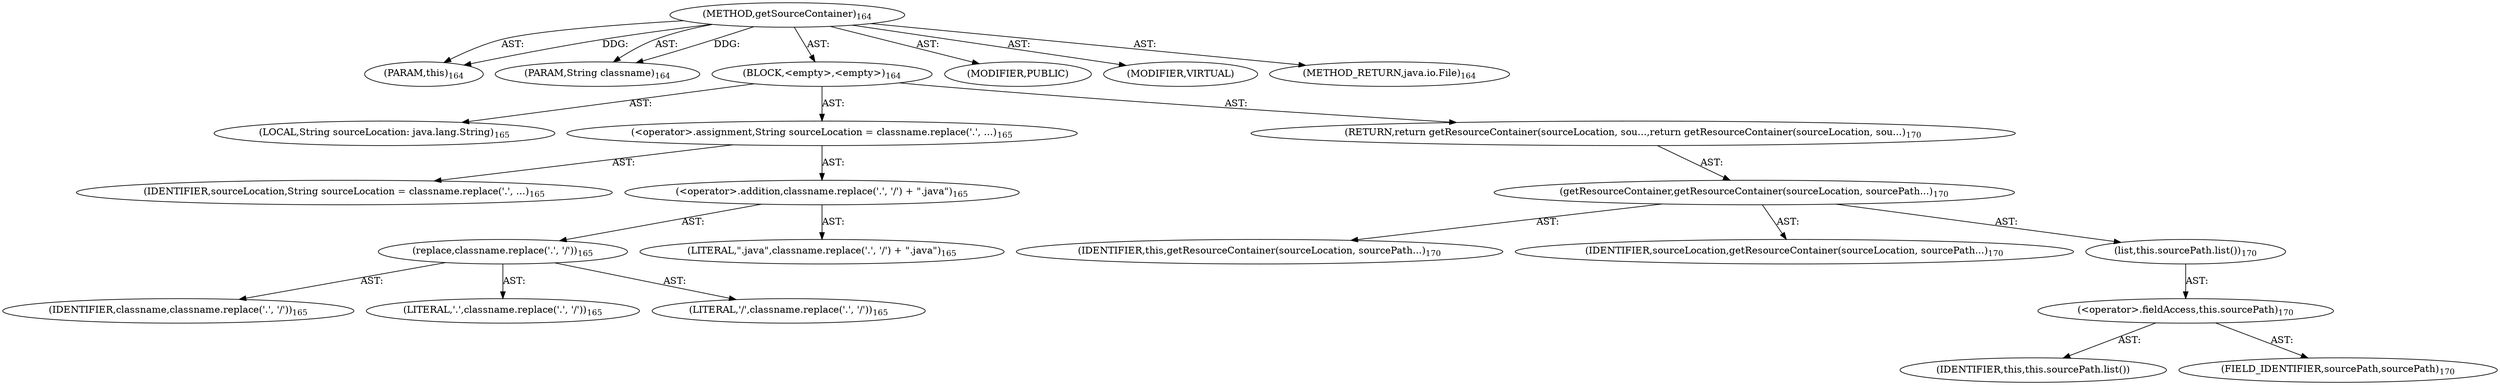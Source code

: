 digraph "getSourceContainer" {  
"111669149701" [label = <(METHOD,getSourceContainer)<SUB>164</SUB>> ]
"115964116996" [label = <(PARAM,this)<SUB>164</SUB>> ]
"115964117002" [label = <(PARAM,String classname)<SUB>164</SUB>> ]
"25769803785" [label = <(BLOCK,&lt;empty&gt;,&lt;empty&gt;)<SUB>164</SUB>> ]
"94489280514" [label = <(LOCAL,String sourceLocation: java.lang.String)<SUB>165</SUB>> ]
"30064771121" [label = <(&lt;operator&gt;.assignment,String sourceLocation = classname.replace('.', ...)<SUB>165</SUB>> ]
"68719476771" [label = <(IDENTIFIER,sourceLocation,String sourceLocation = classname.replace('.', ...)<SUB>165</SUB>> ]
"30064771122" [label = <(&lt;operator&gt;.addition,classname.replace('.', '/') + &quot;.java&quot;)<SUB>165</SUB>> ]
"30064771123" [label = <(replace,classname.replace('.', '/'))<SUB>165</SUB>> ]
"68719476772" [label = <(IDENTIFIER,classname,classname.replace('.', '/'))<SUB>165</SUB>> ]
"90194313225" [label = <(LITERAL,'.',classname.replace('.', '/'))<SUB>165</SUB>> ]
"90194313226" [label = <(LITERAL,'/',classname.replace('.', '/'))<SUB>165</SUB>> ]
"90194313227" [label = <(LITERAL,&quot;.java&quot;,classname.replace('.', '/') + &quot;.java&quot;)<SUB>165</SUB>> ]
"146028888067" [label = <(RETURN,return getResourceContainer(sourceLocation, sou...,return getResourceContainer(sourceLocation, sou...)<SUB>170</SUB>> ]
"30064771124" [label = <(getResourceContainer,getResourceContainer(sourceLocation, sourcePath...)<SUB>170</SUB>> ]
"68719476741" [label = <(IDENTIFIER,this,getResourceContainer(sourceLocation, sourcePath...)<SUB>170</SUB>> ]
"68719476773" [label = <(IDENTIFIER,sourceLocation,getResourceContainer(sourceLocation, sourcePath...)<SUB>170</SUB>> ]
"30064771125" [label = <(list,this.sourcePath.list())<SUB>170</SUB>> ]
"30064771126" [label = <(&lt;operator&gt;.fieldAccess,this.sourcePath)<SUB>170</SUB>> ]
"68719476774" [label = <(IDENTIFIER,this,this.sourcePath.list())> ]
"55834574866" [label = <(FIELD_IDENTIFIER,sourcePath,sourcePath)<SUB>170</SUB>> ]
"133143986195" [label = <(MODIFIER,PUBLIC)> ]
"133143986196" [label = <(MODIFIER,VIRTUAL)> ]
"128849018885" [label = <(METHOD_RETURN,java.io.File)<SUB>164</SUB>> ]
  "111669149701" -> "115964116996"  [ label = "AST: "] 
  "111669149701" -> "115964117002"  [ label = "AST: "] 
  "111669149701" -> "25769803785"  [ label = "AST: "] 
  "111669149701" -> "133143986195"  [ label = "AST: "] 
  "111669149701" -> "133143986196"  [ label = "AST: "] 
  "111669149701" -> "128849018885"  [ label = "AST: "] 
  "25769803785" -> "94489280514"  [ label = "AST: "] 
  "25769803785" -> "30064771121"  [ label = "AST: "] 
  "25769803785" -> "146028888067"  [ label = "AST: "] 
  "30064771121" -> "68719476771"  [ label = "AST: "] 
  "30064771121" -> "30064771122"  [ label = "AST: "] 
  "30064771122" -> "30064771123"  [ label = "AST: "] 
  "30064771122" -> "90194313227"  [ label = "AST: "] 
  "30064771123" -> "68719476772"  [ label = "AST: "] 
  "30064771123" -> "90194313225"  [ label = "AST: "] 
  "30064771123" -> "90194313226"  [ label = "AST: "] 
  "146028888067" -> "30064771124"  [ label = "AST: "] 
  "30064771124" -> "68719476741"  [ label = "AST: "] 
  "30064771124" -> "68719476773"  [ label = "AST: "] 
  "30064771124" -> "30064771125"  [ label = "AST: "] 
  "30064771125" -> "30064771126"  [ label = "AST: "] 
  "30064771126" -> "68719476774"  [ label = "AST: "] 
  "30064771126" -> "55834574866"  [ label = "AST: "] 
  "111669149701" -> "115964116996"  [ label = "DDG: "] 
  "111669149701" -> "115964117002"  [ label = "DDG: "] 
}
